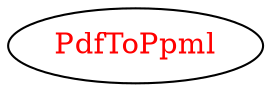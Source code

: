 digraph dependencyGraph {
 concentrate=true;
 ranksep="2.0";
 rankdir="LR"; 
 splines="ortho";
"PdfToPpml" [fontcolor="red"];
}